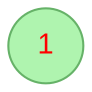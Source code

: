 digraph empty_DecoratedWith_1 {
node [fontname="Arial", fontcolor=red, shape=circle, style=filled, color="#66B268", fillcolor="#AFF4AF" ];
edge [color = "#0070BF"];
1831932724 [label="1"];
}
